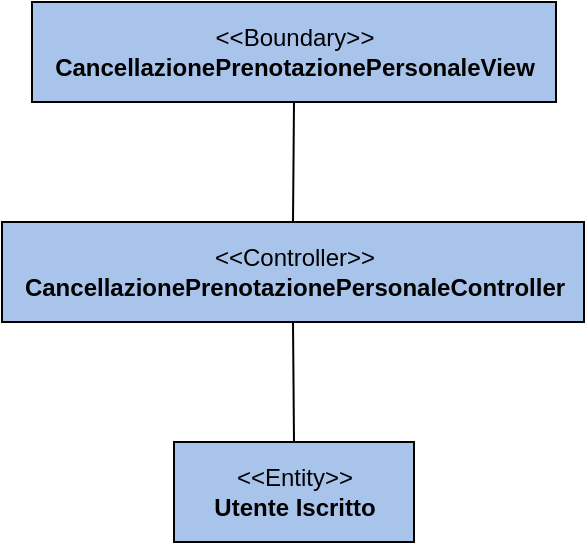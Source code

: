 <mxfile version="13.9.7" type="device"><diagram id="C5RBs43oDa-KdzZeNtuy" name="Page-1"><mxGraphModel dx="1422" dy="791" grid="1" gridSize="10" guides="1" tooltips="1" connect="1" arrows="1" fold="1" page="1" pageScale="1" pageWidth="827" pageHeight="1169" math="0" shadow="0"><root><mxCell id="WIyWlLk6GJQsqaUBKTNV-0"/><mxCell id="WIyWlLk6GJQsqaUBKTNV-1" parent="WIyWlLk6GJQsqaUBKTNV-0"/><mxCell id="bddTl7PhnCjg6YFo3-Fc-0" value="&amp;lt;&amp;lt;Entity&amp;gt;&amp;gt;&lt;br&gt;&lt;div&gt;&lt;b&gt;Utente Iscritto&lt;/b&gt;&lt;br&gt;&lt;/div&gt;" style="html=1;fillColor=#A9C4EB;" vertex="1" parent="WIyWlLk6GJQsqaUBKTNV-1"><mxGeometry x="354" y="310" width="120" height="50" as="geometry"/></mxCell><mxCell id="bddTl7PhnCjg6YFo3-Fc-1" value="&amp;lt;&amp;lt;Controller&amp;gt;&amp;gt;&lt;br&gt;&lt;div&gt;&lt;b&gt;CancellazionePrenotazionePersonaleController&lt;/b&gt;&lt;br&gt;&lt;/div&gt;" style="html=1;fillColor=#A9C4EB;" vertex="1" parent="WIyWlLk6GJQsqaUBKTNV-1"><mxGeometry x="268" y="200" width="291" height="50" as="geometry"/></mxCell><mxCell id="bddTl7PhnCjg6YFo3-Fc-2" value="&amp;lt;&amp;lt;Boundary&amp;gt;&amp;gt;&lt;br&gt;&lt;div&gt;&lt;b&gt;CancellazionePrenotazionePersonaleView&lt;/b&gt;&lt;br&gt;&lt;/div&gt;" style="html=1;fillColor=#A9C4EB;" vertex="1" parent="WIyWlLk6GJQsqaUBKTNV-1"><mxGeometry x="283" y="90" width="262" height="50" as="geometry"/></mxCell><mxCell id="bddTl7PhnCjg6YFo3-Fc-5" value="" style="endArrow=none;html=1;entryX=0.5;entryY=1;entryDx=0;entryDy=0;exitX=0.5;exitY=0;exitDx=0;exitDy=0;" edge="1" parent="WIyWlLk6GJQsqaUBKTNV-1" source="bddTl7PhnCjg6YFo3-Fc-0" target="bddTl7PhnCjg6YFo3-Fc-1"><mxGeometry width="50" height="50" relative="1" as="geometry"><mxPoint x="390" y="430" as="sourcePoint"/><mxPoint x="440" y="380" as="targetPoint"/></mxGeometry></mxCell><mxCell id="bddTl7PhnCjg6YFo3-Fc-6" value="" style="endArrow=none;html=1;entryX=0.5;entryY=1;entryDx=0;entryDy=0;exitX=0.5;exitY=0;exitDx=0;exitDy=0;" edge="1" parent="WIyWlLk6GJQsqaUBKTNV-1" source="bddTl7PhnCjg6YFo3-Fc-1" target="bddTl7PhnCjg6YFo3-Fc-2"><mxGeometry width="50" height="50" relative="1" as="geometry"><mxPoint x="440" y="160" as="sourcePoint"/><mxPoint x="440" y="100" as="targetPoint"/></mxGeometry></mxCell></root></mxGraphModel></diagram></mxfile>